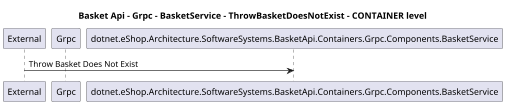 @startuml
skinparam dpi 60

title Basket Api - Grpc - BasketService - ThrowBasketDoesNotExist - CONTAINER level

participant "External" as C4InterFlow.Utils.ExternalSystem
participant "Grpc" as dotnet.eShop.Architecture.SoftwareSystems.BasketApi.Containers.Grpc

C4InterFlow.Utils.ExternalSystem -> dotnet.eShop.Architecture.SoftwareSystems.BasketApi.Containers.Grpc.Components.BasketService : Throw Basket Does Not Exist


@enduml
